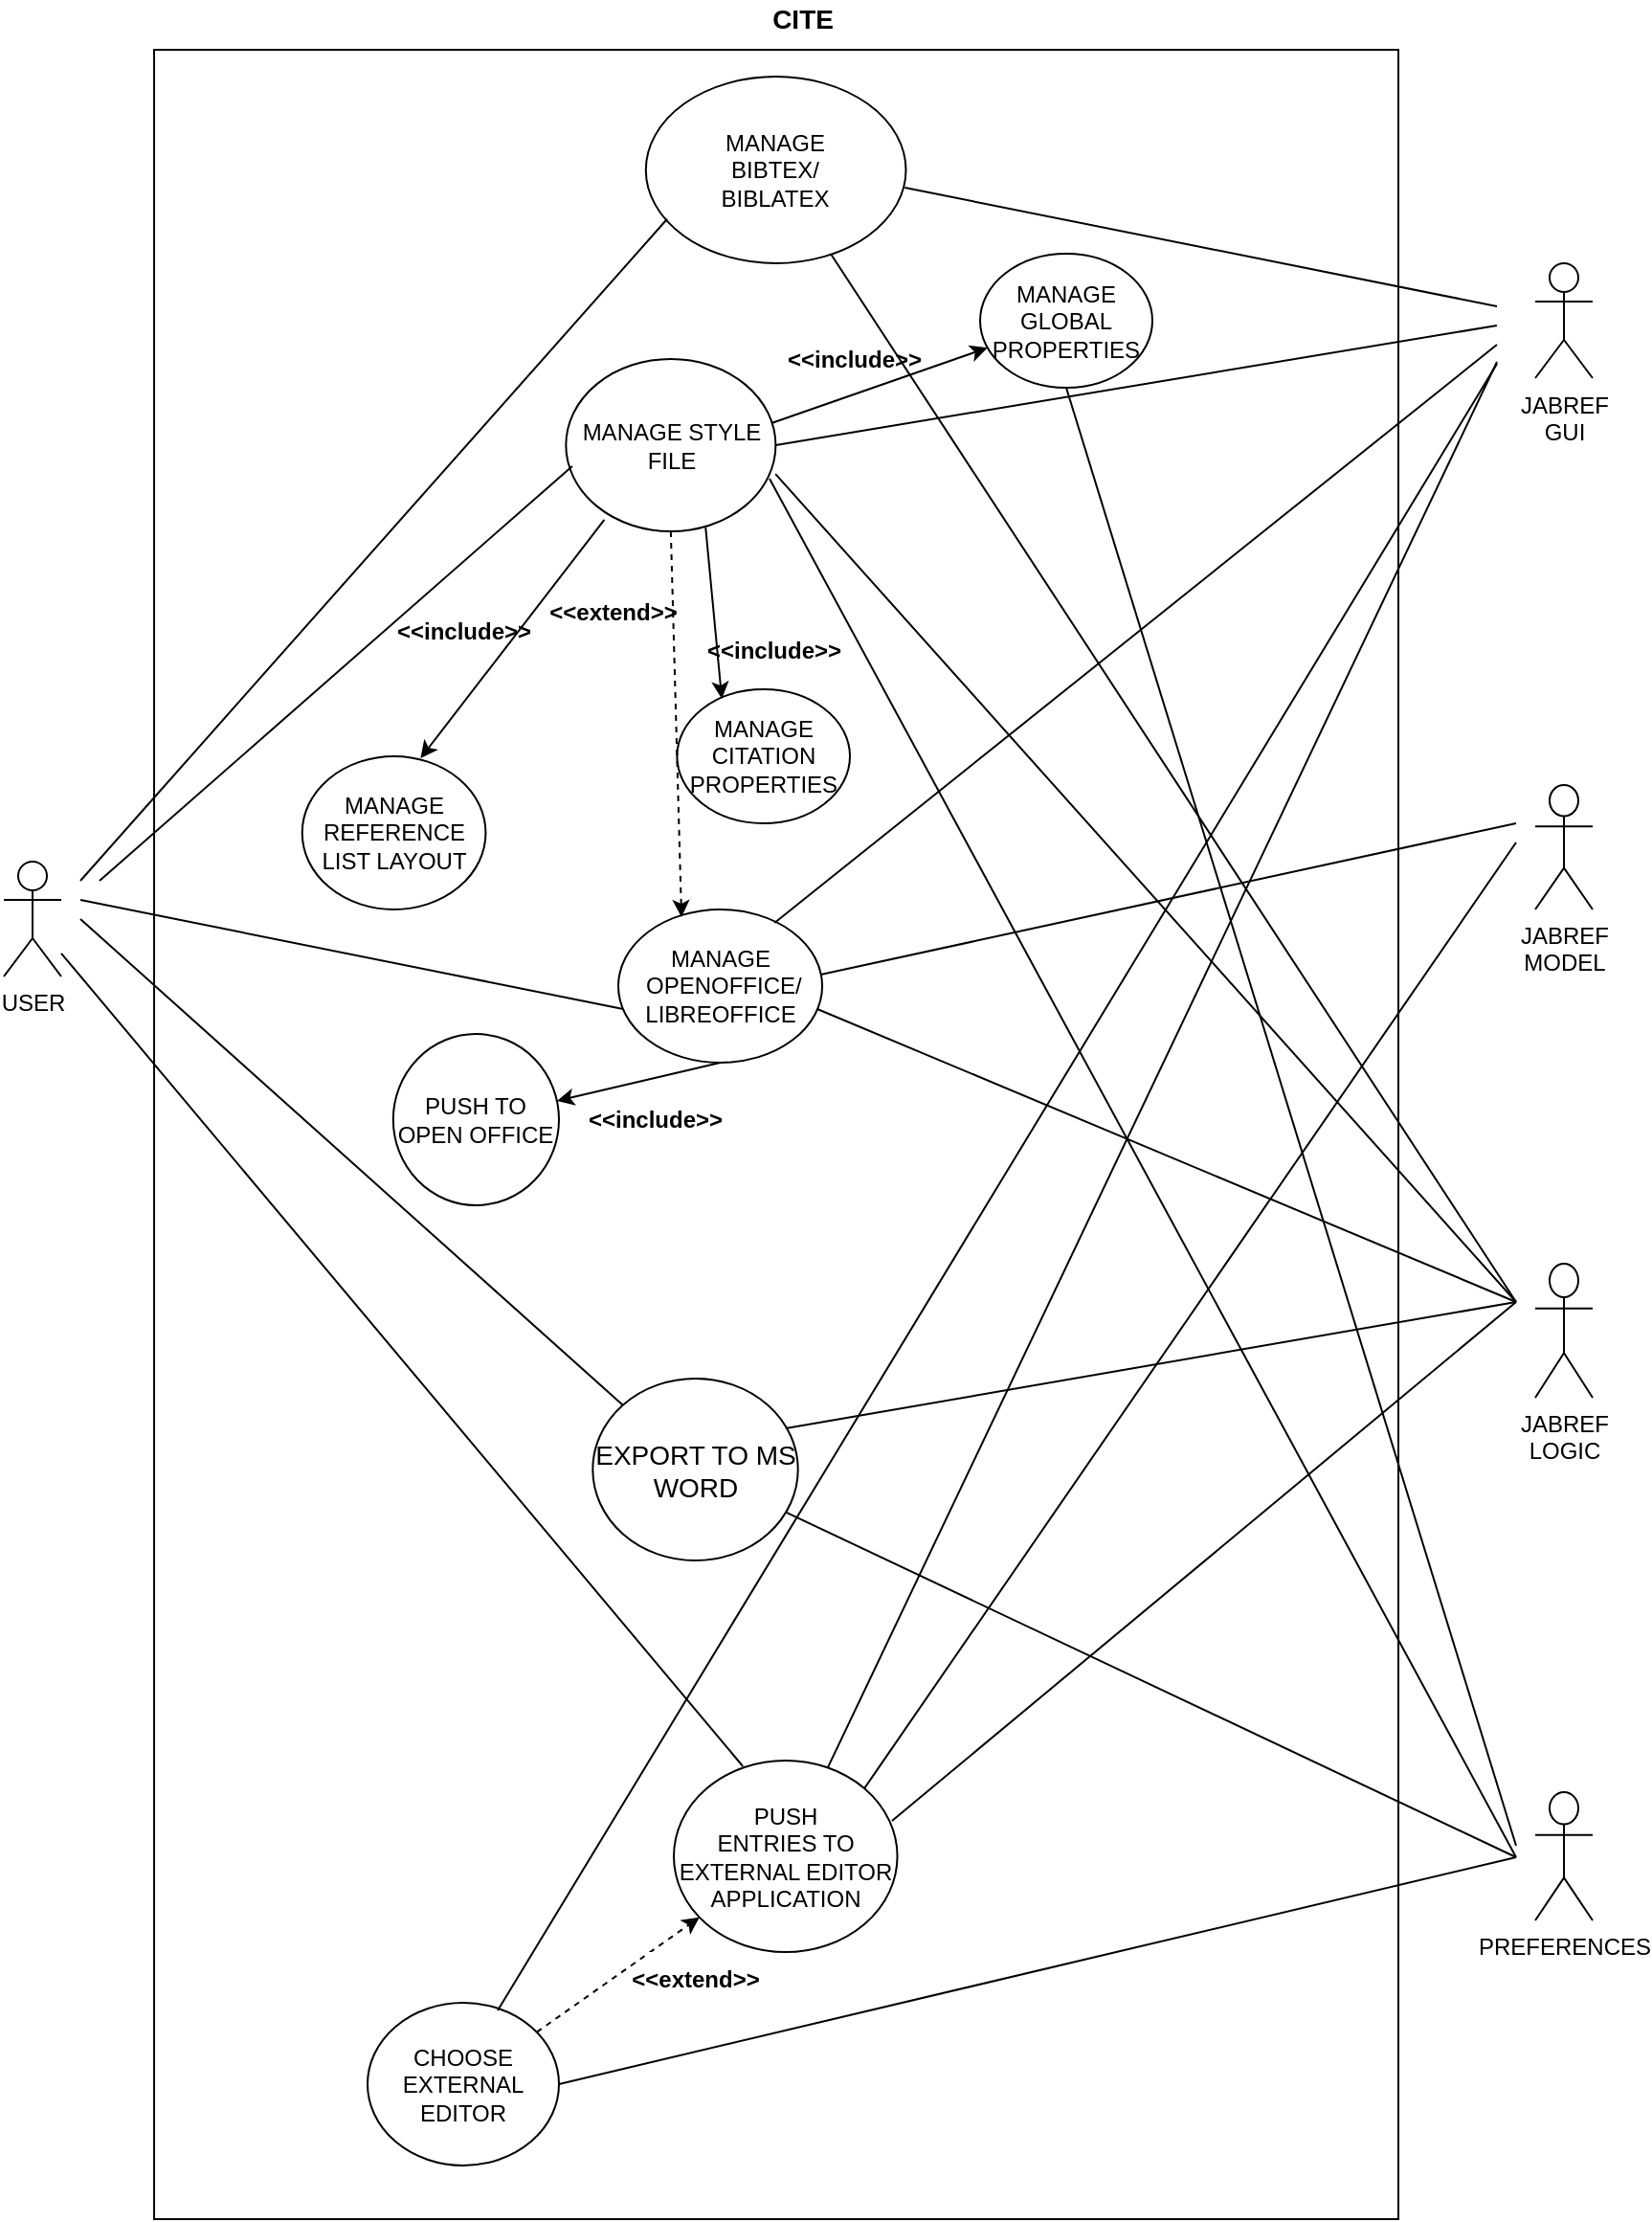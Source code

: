 <mxfile version="15.8.8" type="device"><diagram id="ghGuCQ0cVwbcfI92ZP6b" name="Page-1"><mxGraphModel dx="1346" dy="877" grid="1" gridSize="10" guides="1" tooltips="1" connect="1" arrows="1" fold="1" page="1" pageScale="1" pageWidth="827" pageHeight="1169" math="0" shadow="0"><root><mxCell id="0"/><mxCell id="1" parent="0"/><mxCell id="4wmWsV52JDeSyNyAXCxr-1" value="" style="rounded=0;whiteSpace=wrap;html=1;" parent="1" vertex="1"><mxGeometry x="88.51" y="36" width="650" height="1133" as="geometry"/></mxCell><mxCell id="4wmWsV52JDeSyNyAXCxr-3" value="MANAGE&lt;br&gt;BIBTEX/&lt;br&gt;BIBLATEX" style="ellipse;whiteSpace=wrap;html=1;" parent="1" vertex="1"><mxGeometry x="345.39" y="50" width="135.86" height="97.5" as="geometry"/></mxCell><mxCell id="4wmWsV52JDeSyNyAXCxr-5" value="PUSH&lt;br&gt;ENTRIES TO EXTERNAL EDITOR APPLICATION" style="ellipse;whiteSpace=wrap;html=1;" parent="1" vertex="1"><mxGeometry x="360.0" y="929.5" width="116.77" height="100" as="geometry"/></mxCell><mxCell id="4wmWsV52JDeSyNyAXCxr-6" value="CHOOSE EXTERNAL &lt;br&gt;EDITOR" style="ellipse;whiteSpace=wrap;html=1;" parent="1" vertex="1"><mxGeometry x="200" y="1056" width="100" height="85" as="geometry"/></mxCell><mxCell id="4wmWsV52JDeSyNyAXCxr-7" value="" style="endArrow=classic;html=1;rounded=0;dashed=1;" parent="1" source="4wmWsV52JDeSyNyAXCxr-6" target="4wmWsV52JDeSyNyAXCxr-5" edge="1"><mxGeometry width="50" height="50" relative="1" as="geometry"><mxPoint x="931" y="860" as="sourcePoint"/><mxPoint x="981" y="810" as="targetPoint"/></mxGeometry></mxCell><mxCell id="4wmWsV52JDeSyNyAXCxr-8" value="&lt;b&gt;&lt;font style=&quot;font-size: 12px&quot;&gt;&amp;lt;&amp;lt;extend&amp;gt;&amp;gt;&lt;/font&gt;&lt;/b&gt;" style="whiteSpace=wrap;html=1;fontSize=14;rotation=0;strokeColor=#FFFFFF;" parent="1" vertex="1"><mxGeometry x="345.39" y="1030" width="52.54" height="26" as="geometry"/></mxCell><mxCell id="4wmWsV52JDeSyNyAXCxr-23" value="EXPORT TO MS WORD" style="ellipse;whiteSpace=wrap;html=1;fontSize=14;" parent="1" vertex="1"><mxGeometry x="317.65" y="730" width="107.2" height="95" as="geometry"/></mxCell><mxCell id="4wmWsV52JDeSyNyAXCxr-27" value="MANAGE&lt;br&gt;&amp;nbsp;OPENOFFICE/&lt;br&gt;LIBREOFFICE" style="ellipse;whiteSpace=wrap;html=1;fontSize=12;rotation=0;direction=south;" parent="1" vertex="1"><mxGeometry x="331" y="485" width="106.52" height="80" as="geometry"/></mxCell><mxCell id="4wmWsV52JDeSyNyAXCxr-42" value="PUSH TO OPEN OFFICE" style="ellipse;whiteSpace=wrap;html=1;fontSize=12;" parent="1" vertex="1"><mxGeometry x="213.4" y="550" width="86.6" height="89.5" as="geometry"/></mxCell><mxCell id="4wmWsV52JDeSyNyAXCxr-75" value="USER" style="shape=umlActor;verticalLabelPosition=bottom;verticalAlign=top;html=1;outlineConnect=0;fontSize=12;" parent="1" vertex="1"><mxGeometry x="10" y="460" width="30" height="60" as="geometry"/></mxCell><mxCell id="4wmWsV52JDeSyNyAXCxr-77" value="" style="endArrow=none;html=1;rounded=0;fontSize=12;entryX=0.082;entryY=0.763;entryDx=0;entryDy=0;entryPerimeter=0;" parent="1" target="4wmWsV52JDeSyNyAXCxr-3" edge="1"><mxGeometry width="50" height="50" relative="1" as="geometry"><mxPoint x="50" y="470" as="sourcePoint"/><mxPoint x="120" y="370" as="targetPoint"/></mxGeometry></mxCell><mxCell id="4wmWsV52JDeSyNyAXCxr-80" value="JABREF&lt;br&gt;GUI" style="shape=umlActor;verticalLabelPosition=bottom;verticalAlign=top;html=1;outlineConnect=0;fontSize=12;" parent="1" vertex="1"><mxGeometry x="810" y="147.5" width="30" height="60" as="geometry"/></mxCell><mxCell id="4wmWsV52JDeSyNyAXCxr-81" value="JABREF&lt;br&gt;MODEL" style="shape=umlActor;verticalLabelPosition=bottom;verticalAlign=top;html=1;outlineConnect=0;fontSize=12;" parent="1" vertex="1"><mxGeometry x="810" y="420" width="30" height="65" as="geometry"/></mxCell><mxCell id="4wmWsV52JDeSyNyAXCxr-82" value="PREFERENCES" style="shape=umlActor;verticalLabelPosition=bottom;verticalAlign=top;html=1;outlineConnect=0;fontSize=12;" parent="1" vertex="1"><mxGeometry x="810" y="946" width="30" height="67" as="geometry"/></mxCell><mxCell id="4wmWsV52JDeSyNyAXCxr-85" value="JABREF &lt;br&gt;LOGIC" style="shape=umlActor;verticalLabelPosition=bottom;verticalAlign=top;html=1;outlineConnect=0;fontSize=12;" parent="1" vertex="1"><mxGeometry x="810" y="670" width="30" height="70" as="geometry"/></mxCell><mxCell id="PE4YNrfuowoCuPlEp1nY-1" value="MANAGE STYLE FILE" style="ellipse;whiteSpace=wrap;html=1;" parent="1" vertex="1"><mxGeometry x="303.66" y="197.5" width="109.54" height="90" as="geometry"/></mxCell><mxCell id="PE4YNrfuowoCuPlEp1nY-2" value="" style="endArrow=classic;html=1;rounded=0;exitX=0.98;exitY=0.372;exitDx=0;exitDy=0;exitPerimeter=0;" parent="1" source="PE4YNrfuowoCuPlEp1nY-1" target="PE4YNrfuowoCuPlEp1nY-11" edge="1"><mxGeometry width="50" height="50" relative="1" as="geometry"><mxPoint x="270" y="300" as="sourcePoint"/><mxPoint x="449.912" y="229.287" as="targetPoint"/></mxGeometry></mxCell><mxCell id="PE4YNrfuowoCuPlEp1nY-3" value="" style="endArrow=classic;html=1;rounded=0;exitX=0.183;exitY=0.933;exitDx=0;exitDy=0;entryX=0.645;entryY=0.013;entryDx=0;entryDy=0;exitPerimeter=0;entryPerimeter=0;" parent="1" source="PE4YNrfuowoCuPlEp1nY-1" target="PE4YNrfuowoCuPlEp1nY-13" edge="1"><mxGeometry width="50" height="50" relative="1" as="geometry"><mxPoint x="230" y="420" as="sourcePoint"/><mxPoint x="438.874" y="452.656" as="targetPoint"/></mxGeometry></mxCell><mxCell id="PE4YNrfuowoCuPlEp1nY-5" value="&lt;b&gt;&amp;lt;&amp;lt;include&amp;gt;&amp;gt;&lt;/b&gt;" style="text;html=1;align=center;verticalAlign=middle;resizable=0;points=[];autosize=1;strokeColor=none;fillColor=none;" parent="1" vertex="1"><mxGeometry x="414" y="187.5" width="80" height="20" as="geometry"/></mxCell><mxCell id="PE4YNrfuowoCuPlEp1nY-6" value="&lt;b&gt;&amp;lt;&amp;lt;include&amp;gt;&amp;gt;&lt;/b&gt;" style="text;html=1;align=center;verticalAlign=middle;resizable=0;points=[];autosize=1;strokeColor=none;fillColor=none;" parent="1" vertex="1"><mxGeometry x="210.0" y="330" width="80" height="20" as="geometry"/></mxCell><mxCell id="PE4YNrfuowoCuPlEp1nY-9" value="" style="endArrow=classic;html=1;rounded=0;exitX=1;exitY=0.5;exitDx=0;exitDy=0;" parent="1" source="4wmWsV52JDeSyNyAXCxr-27" target="4wmWsV52JDeSyNyAXCxr-42" edge="1"><mxGeometry width="50" height="50" relative="1" as="geometry"><mxPoint x="373.422" y="617.02" as="sourcePoint"/><mxPoint x="542.05" y="560" as="targetPoint"/></mxGeometry></mxCell><mxCell id="PE4YNrfuowoCuPlEp1nY-10" value="&lt;b&gt;&amp;lt;&amp;lt;include&amp;gt;&amp;gt;&lt;/b&gt;" style="text;html=1;align=center;verticalAlign=middle;resizable=0;points=[];autosize=1;strokeColor=none;fillColor=none;" parent="1" vertex="1"><mxGeometry x="310" y="584.75" width="80" height="20" as="geometry"/></mxCell><mxCell id="PE4YNrfuowoCuPlEp1nY-11" value="MANAGE GLOBAL PROPERTIES" style="ellipse;whiteSpace=wrap;html=1;" parent="1" vertex="1"><mxGeometry x="520.02" y="142.5" width="89.98" height="70" as="geometry"/></mxCell><mxCell id="PE4YNrfuowoCuPlEp1nY-12" value="MANAGE CITATION&lt;br&gt;PROPERTIES" style="ellipse;whiteSpace=wrap;html=1;" parent="1" vertex="1"><mxGeometry x="361.69" y="370" width="90.31" height="70" as="geometry"/></mxCell><mxCell id="PE4YNrfuowoCuPlEp1nY-13" value="MANAGE REFERENCE LIST LAYOUT" style="ellipse;whiteSpace=wrap;html=1;" parent="1" vertex="1"><mxGeometry x="165.86" y="405" width="95.86" height="80" as="geometry"/></mxCell><mxCell id="PE4YNrfuowoCuPlEp1nY-14" value="" style="endArrow=classic;html=1;rounded=0;entryX=0.259;entryY=0.071;entryDx=0;entryDy=0;exitX=0.666;exitY=0.978;exitDx=0;exitDy=0;exitPerimeter=0;entryPerimeter=0;" parent="1" source="PE4YNrfuowoCuPlEp1nY-1" target="PE4YNrfuowoCuPlEp1nY-12" edge="1"><mxGeometry width="50" height="50" relative="1" as="geometry"><mxPoint x="370" y="370" as="sourcePoint"/><mxPoint x="420" y="320" as="targetPoint"/></mxGeometry></mxCell><mxCell id="PE4YNrfuowoCuPlEp1nY-15" value="&lt;b&gt;&amp;lt;&amp;lt;include&amp;gt;&amp;gt;&lt;/b&gt;" style="text;html=1;align=center;verticalAlign=middle;resizable=0;points=[];autosize=1;strokeColor=none;fillColor=none;" parent="1" vertex="1"><mxGeometry x="372.0" y="340" width="80" height="20" as="geometry"/></mxCell><mxCell id="PE4YNrfuowoCuPlEp1nY-18" value="" style="endArrow=none;html=1;rounded=0;entryX=0.03;entryY=0.622;entryDx=0;entryDy=0;entryPerimeter=0;" parent="1" target="PE4YNrfuowoCuPlEp1nY-1" edge="1"><mxGeometry width="50" height="50" relative="1" as="geometry"><mxPoint x="60" y="470" as="sourcePoint"/><mxPoint x="190" y="380" as="targetPoint"/></mxGeometry></mxCell><mxCell id="PE4YNrfuowoCuPlEp1nY-19" value="" style="endArrow=none;html=1;rounded=0;entryX=0.65;entryY=0.976;entryDx=0;entryDy=0;entryPerimeter=0;" parent="1" target="4wmWsV52JDeSyNyAXCxr-27" edge="1"><mxGeometry width="50" height="50" relative="1" as="geometry"><mxPoint x="50" y="480" as="sourcePoint"/><mxPoint x="350" y="550" as="targetPoint"/></mxGeometry></mxCell><mxCell id="PE4YNrfuowoCuPlEp1nY-21" value="" style="endArrow=none;html=1;rounded=0;entryX=0;entryY=0;entryDx=0;entryDy=0;" parent="1" target="4wmWsV52JDeSyNyAXCxr-23" edge="1"><mxGeometry width="50" height="50" relative="1" as="geometry"><mxPoint x="50" y="490" as="sourcePoint"/><mxPoint x="170" y="611" as="targetPoint"/></mxGeometry></mxCell><mxCell id="PE4YNrfuowoCuPlEp1nY-22" value="" style="endArrow=none;html=1;rounded=0;entryX=0.309;entryY=0.03;entryDx=0;entryDy=0;entryPerimeter=0;" parent="1" source="4wmWsV52JDeSyNyAXCxr-75" target="4wmWsV52JDeSyNyAXCxr-5" edge="1"><mxGeometry width="50" height="50" relative="1" as="geometry"><mxPoint x="70" y="460" as="sourcePoint"/><mxPoint x="200" y="620" as="targetPoint"/></mxGeometry></mxCell><mxCell id="PE4YNrfuowoCuPlEp1nY-29" value="" style="endArrow=none;html=1;rounded=0;exitX=0.996;exitY=0.595;exitDx=0;exitDy=0;exitPerimeter=0;" parent="1" source="4wmWsV52JDeSyNyAXCxr-3" edge="1"><mxGeometry width="50" height="50" relative="1" as="geometry"><mxPoint x="631.78" y="170" as="sourcePoint"/><mxPoint x="790" y="170" as="targetPoint"/></mxGeometry></mxCell><mxCell id="PE4YNrfuowoCuPlEp1nY-31" value="" style="endArrow=none;html=1;rounded=0;exitX=1;exitY=0.5;exitDx=0;exitDy=0;" parent="1" source="PE4YNrfuowoCuPlEp1nY-1" edge="1"><mxGeometry width="50" height="50" relative="1" as="geometry"><mxPoint x="610" y="400" as="sourcePoint"/><mxPoint x="790" y="180" as="targetPoint"/></mxGeometry></mxCell><mxCell id="PE4YNrfuowoCuPlEp1nY-38" value="" style="endArrow=none;html=1;rounded=0;exitX=0.088;exitY=0.234;exitDx=0;exitDy=0;exitPerimeter=0;" parent="1" source="4wmWsV52JDeSyNyAXCxr-27" edge="1"><mxGeometry width="50" height="50" relative="1" as="geometry"><mxPoint x="490" y="470" as="sourcePoint"/><mxPoint x="790" y="190" as="targetPoint"/></mxGeometry></mxCell><mxCell id="PE4YNrfuowoCuPlEp1nY-39" value="" style="endArrow=none;html=1;rounded=0;" parent="1" source="4wmWsV52JDeSyNyAXCxr-5" edge="1"><mxGeometry width="50" height="50" relative="1" as="geometry"><mxPoint x="446.52" y="870" as="sourcePoint"/><mxPoint x="790" y="199" as="targetPoint"/></mxGeometry></mxCell><mxCell id="PE4YNrfuowoCuPlEp1nY-41" value="" style="endArrow=none;html=1;rounded=0;exitX=0.94;exitY=0.274;exitDx=0;exitDy=0;exitPerimeter=0;" parent="1" source="4wmWsV52JDeSyNyAXCxr-23" edge="1"><mxGeometry width="50" height="50" relative="1" as="geometry"><mxPoint x="600" y="750" as="sourcePoint"/><mxPoint x="800" y="690" as="targetPoint"/></mxGeometry></mxCell><mxCell id="PE4YNrfuowoCuPlEp1nY-42" value="" style="endArrow=none;html=1;rounded=0;exitX=0.425;exitY=0.007;exitDx=0;exitDy=0;exitPerimeter=0;" parent="1" source="4wmWsV52JDeSyNyAXCxr-27" edge="1"><mxGeometry width="50" height="50" relative="1" as="geometry"><mxPoint x="529.43" y="550" as="sourcePoint"/><mxPoint x="800" y="440" as="targetPoint"/></mxGeometry></mxCell><mxCell id="PE4YNrfuowoCuPlEp1nY-43" value="" style="endArrow=none;html=1;rounded=0;exitX=1;exitY=0;exitDx=0;exitDy=0;" parent="1" source="4wmWsV52JDeSyNyAXCxr-5" edge="1"><mxGeometry width="50" height="50" relative="1" as="geometry"><mxPoint x="750" y="500" as="sourcePoint"/><mxPoint x="800" y="450" as="targetPoint"/></mxGeometry></mxCell><mxCell id="PE4YNrfuowoCuPlEp1nY-44" value="" style="endArrow=none;html=1;rounded=0;" parent="1" source="4wmWsV52JDeSyNyAXCxr-3" edge="1"><mxGeometry width="50" height="50" relative="1" as="geometry"><mxPoint x="497.47" y="635" as="sourcePoint"/><mxPoint x="800" y="690" as="targetPoint"/></mxGeometry></mxCell><mxCell id="PE4YNrfuowoCuPlEp1nY-47" value="" style="endArrow=none;html=1;rounded=0;exitX=0.999;exitY=0.667;exitDx=0;exitDy=0;exitPerimeter=0;" parent="1" source="PE4YNrfuowoCuPlEp1nY-1" edge="1"><mxGeometry width="50" height="50" relative="1" as="geometry"><mxPoint x="510.38" y="610" as="sourcePoint"/><mxPoint x="800" y="690" as="targetPoint"/></mxGeometry></mxCell><mxCell id="PE4YNrfuowoCuPlEp1nY-49" value="" style="endArrow=none;html=1;rounded=0;exitX=0.65;exitY=0.024;exitDx=0;exitDy=0;exitPerimeter=0;" parent="1" source="4wmWsV52JDeSyNyAXCxr-27" edge="1"><mxGeometry width="50" height="50" relative="1" as="geometry"><mxPoint x="480.38" y="615" as="sourcePoint"/><mxPoint x="800" y="690" as="targetPoint"/></mxGeometry></mxCell><mxCell id="PE4YNrfuowoCuPlEp1nY-50" value="" style="endArrow=classic;html=1;rounded=0;entryX=0.05;entryY=0.69;entryDx=0;entryDy=0;entryPerimeter=0;dashed=1;exitX=0.5;exitY=1;exitDx=0;exitDy=0;" parent="1" source="PE4YNrfuowoCuPlEp1nY-1" target="4wmWsV52JDeSyNyAXCxr-27" edge="1"><mxGeometry width="50" height="50" relative="1" as="geometry"><mxPoint x="310" y="370" as="sourcePoint"/><mxPoint x="317.65" y="440" as="targetPoint"/></mxGeometry></mxCell><mxCell id="PE4YNrfuowoCuPlEp1nY-51" value="&lt;b&gt;&amp;lt;&amp;lt;extend&amp;gt;&amp;gt;&lt;/b&gt;" style="text;html=1;align=center;verticalAlign=middle;resizable=0;points=[];autosize=1;strokeColor=none;fillColor=none;" parent="1" vertex="1"><mxGeometry x="288" y="320" width="80" height="20" as="geometry"/></mxCell><mxCell id="PE4YNrfuowoCuPlEp1nY-53" value="" style="endArrow=none;html=1;rounded=0;exitX=0.68;exitY=0.047;exitDx=0;exitDy=0;exitPerimeter=0;" parent="1" source="4wmWsV52JDeSyNyAXCxr-6" edge="1"><mxGeometry width="50" height="50" relative="1" as="geometry"><mxPoint x="281.72" y="1030" as="sourcePoint"/><mxPoint x="790" y="200" as="targetPoint"/></mxGeometry></mxCell><mxCell id="PE4YNrfuowoCuPlEp1nY-55" value="" style="endArrow=none;html=1;rounded=0;" parent="1" edge="1"><mxGeometry width="50" height="50" relative="1" as="geometry"><mxPoint x="410" y="260" as="sourcePoint"/><mxPoint x="800" y="980" as="targetPoint"/></mxGeometry></mxCell><mxCell id="PE4YNrfuowoCuPlEp1nY-56" value="" style="endArrow=none;html=1;rounded=0;exitX=0.5;exitY=1;exitDx=0;exitDy=0;" parent="1" source="PE4YNrfuowoCuPlEp1nY-11" edge="1"><mxGeometry width="50" height="50" relative="1" as="geometry"><mxPoint x="570" y="890" as="sourcePoint"/><mxPoint x="800" y="974" as="targetPoint"/></mxGeometry></mxCell><mxCell id="PE4YNrfuowoCuPlEp1nY-60" value="" style="endArrow=none;html=1;rounded=0;" parent="1" source="4wmWsV52JDeSyNyAXCxr-23" edge="1"><mxGeometry width="50" height="50" relative="1" as="geometry"><mxPoint x="540.01" y="910" as="sourcePoint"/><mxPoint x="800" y="980" as="targetPoint"/></mxGeometry></mxCell><mxCell id="PE4YNrfuowoCuPlEp1nY-61" value="" style="endArrow=none;html=1;rounded=0;exitX=0.976;exitY=0.315;exitDx=0;exitDy=0;exitPerimeter=0;" parent="1" source="4wmWsV52JDeSyNyAXCxr-5" edge="1"><mxGeometry width="50" height="50" relative="1" as="geometry"><mxPoint x="570" y="860" as="sourcePoint"/><mxPoint x="800" y="690" as="targetPoint"/></mxGeometry></mxCell><mxCell id="PE4YNrfuowoCuPlEp1nY-62" value="" style="endArrow=none;html=1;rounded=0;exitX=1;exitY=0.5;exitDx=0;exitDy=0;" parent="1" source="4wmWsV52JDeSyNyAXCxr-6" edge="1"><mxGeometry width="50" height="50" relative="1" as="geometry"><mxPoint x="630" y="1056" as="sourcePoint"/><mxPoint x="800" y="980" as="targetPoint"/></mxGeometry></mxCell><mxCell id="PE4YNrfuowoCuPlEp1nY-65" value="&lt;b&gt;&lt;font style=&quot;font-size: 14px&quot;&gt;CITE&lt;/font&gt;&lt;/b&gt;" style="text;html=1;align=center;verticalAlign=middle;resizable=0;points=[];autosize=1;strokeColor=none;fillColor=none;" parent="1" vertex="1"><mxGeometry x="402" y="10" width="50" height="20" as="geometry"/></mxCell></root></mxGraphModel></diagram></mxfile>